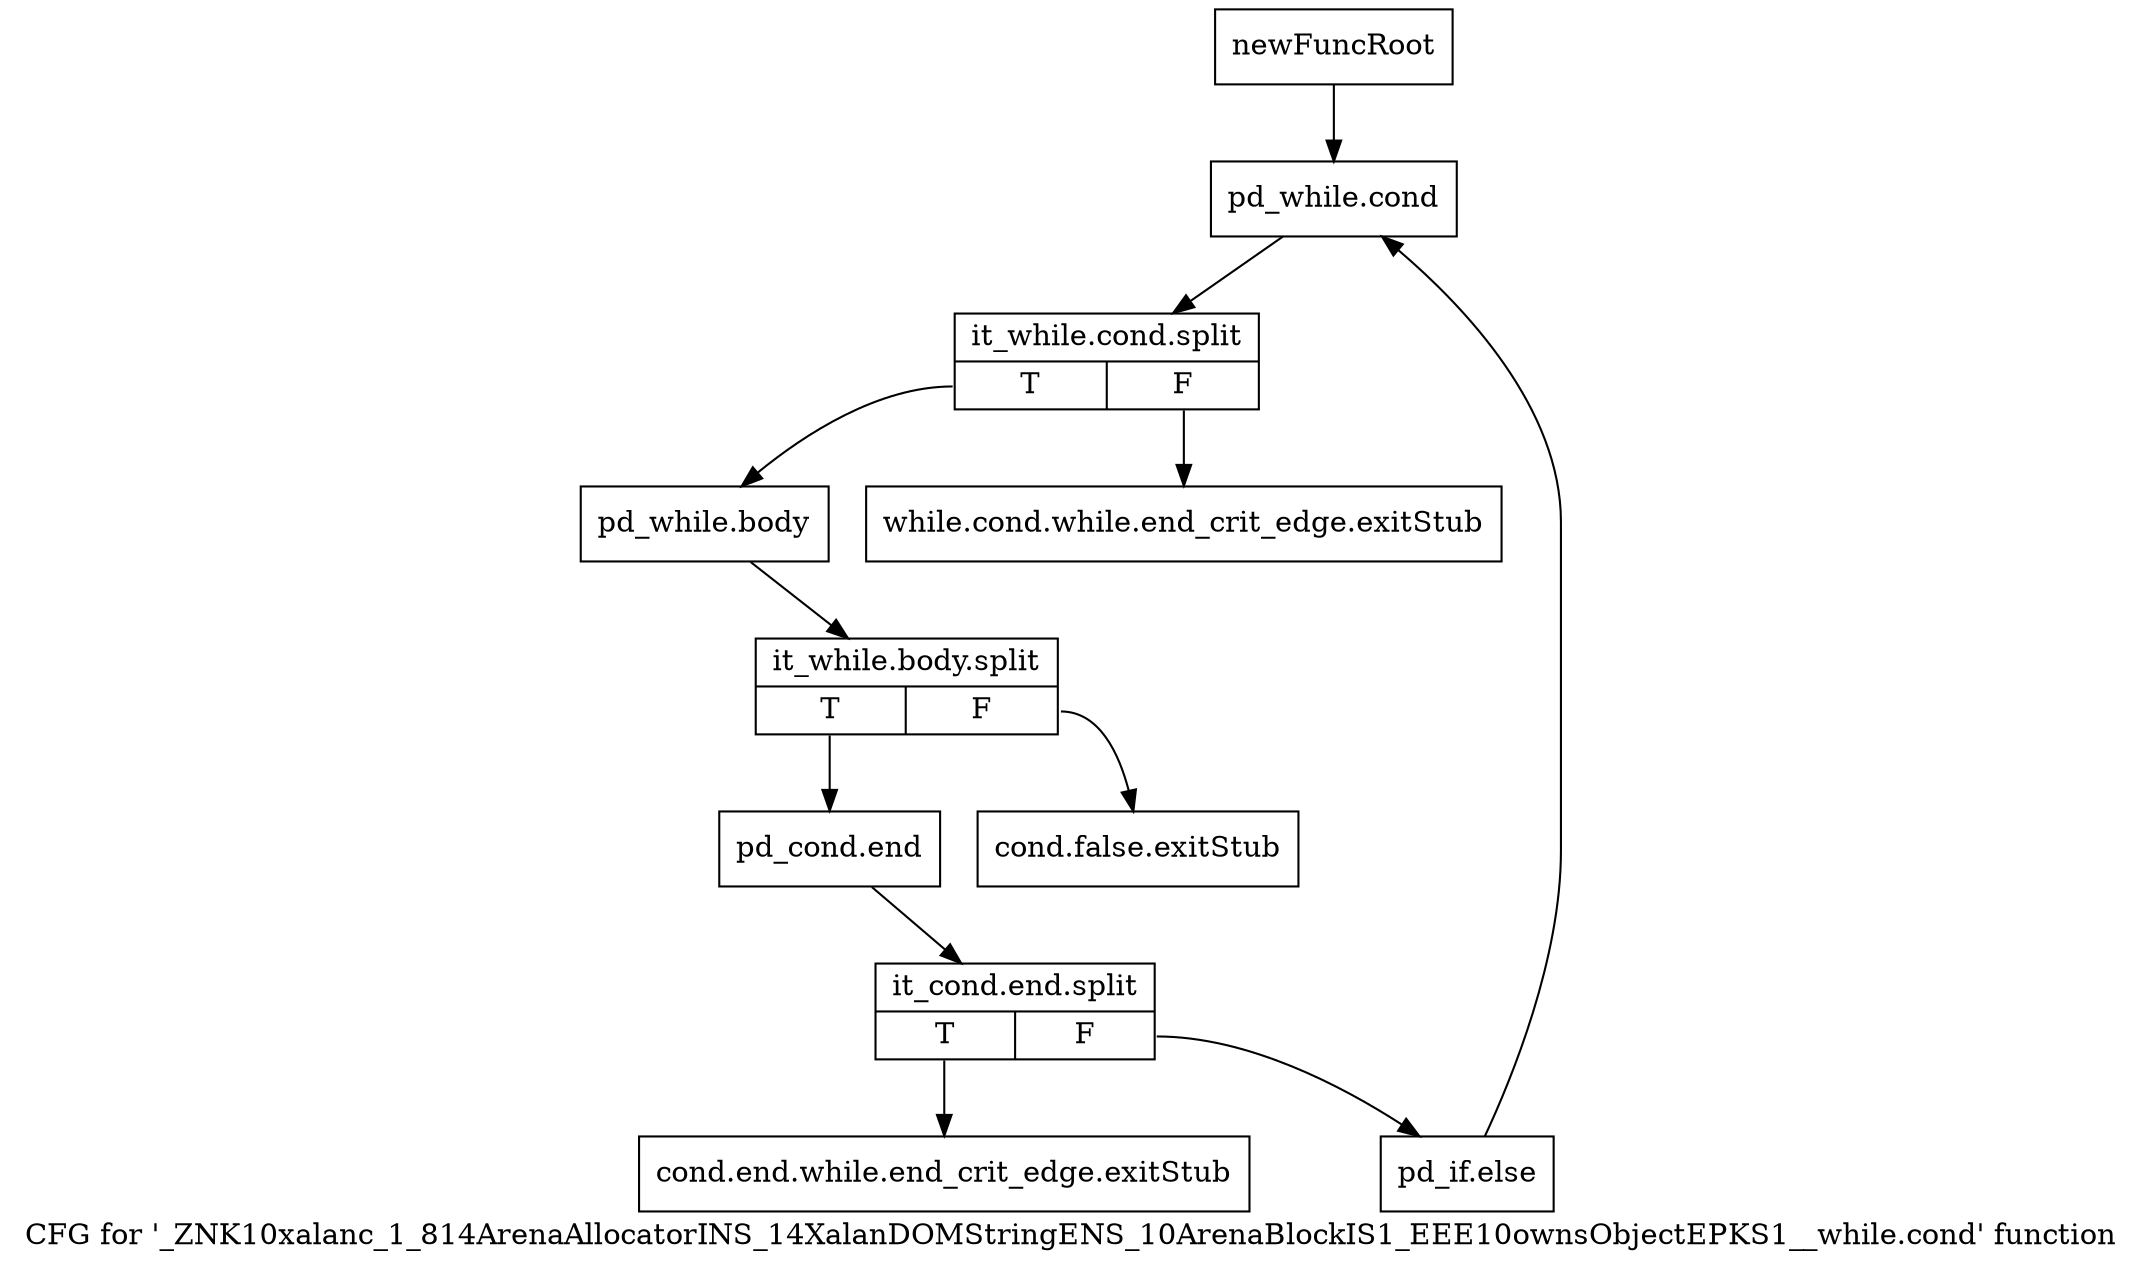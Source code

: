digraph "CFG for '_ZNK10xalanc_1_814ArenaAllocatorINS_14XalanDOMStringENS_10ArenaBlockIS1_EEE10ownsObjectEPKS1__while.cond' function" {
	label="CFG for '_ZNK10xalanc_1_814ArenaAllocatorINS_14XalanDOMStringENS_10ArenaBlockIS1_EEE10ownsObjectEPKS1__while.cond' function";

	Node0x9d6e830 [shape=record,label="{newFuncRoot}"];
	Node0x9d6e830 -> Node0x9d6ea40;
	Node0x9d6e880 [shape=record,label="{while.cond.while.end_crit_edge.exitStub}"];
	Node0x9d6e8d0 [shape=record,label="{cond.false.exitStub}"];
	Node0x9d6e920 [shape=record,label="{cond.end.while.end_crit_edge.exitStub}"];
	Node0x9d6ea40 [shape=record,label="{pd_while.cond}"];
	Node0x9d6ea40 -> Node0xd011900;
	Node0xd011900 [shape=record,label="{it_while.cond.split|{<s0>T|<s1>F}}"];
	Node0xd011900:s0 -> Node0x9d6ea90;
	Node0xd011900:s1 -> Node0x9d6e880;
	Node0x9d6ea90 [shape=record,label="{pd_while.body}"];
	Node0x9d6ea90 -> Node0xd01b4c0;
	Node0xd01b4c0 [shape=record,label="{it_while.body.split|{<s0>T|<s1>F}}"];
	Node0xd01b4c0:s0 -> Node0x9d6eae0;
	Node0xd01b4c0:s1 -> Node0x9d6e8d0;
	Node0x9d6eae0 [shape=record,label="{pd_cond.end}"];
	Node0x9d6eae0 -> Node0xd01b420;
	Node0xd01b420 [shape=record,label="{it_cond.end.split|{<s0>T|<s1>F}}"];
	Node0xd01b420:s0 -> Node0x9d6e920;
	Node0xd01b420:s1 -> Node0x9d6eb30;
	Node0x9d6eb30 [shape=record,label="{pd_if.else}"];
	Node0x9d6eb30 -> Node0x9d6ea40;
}
